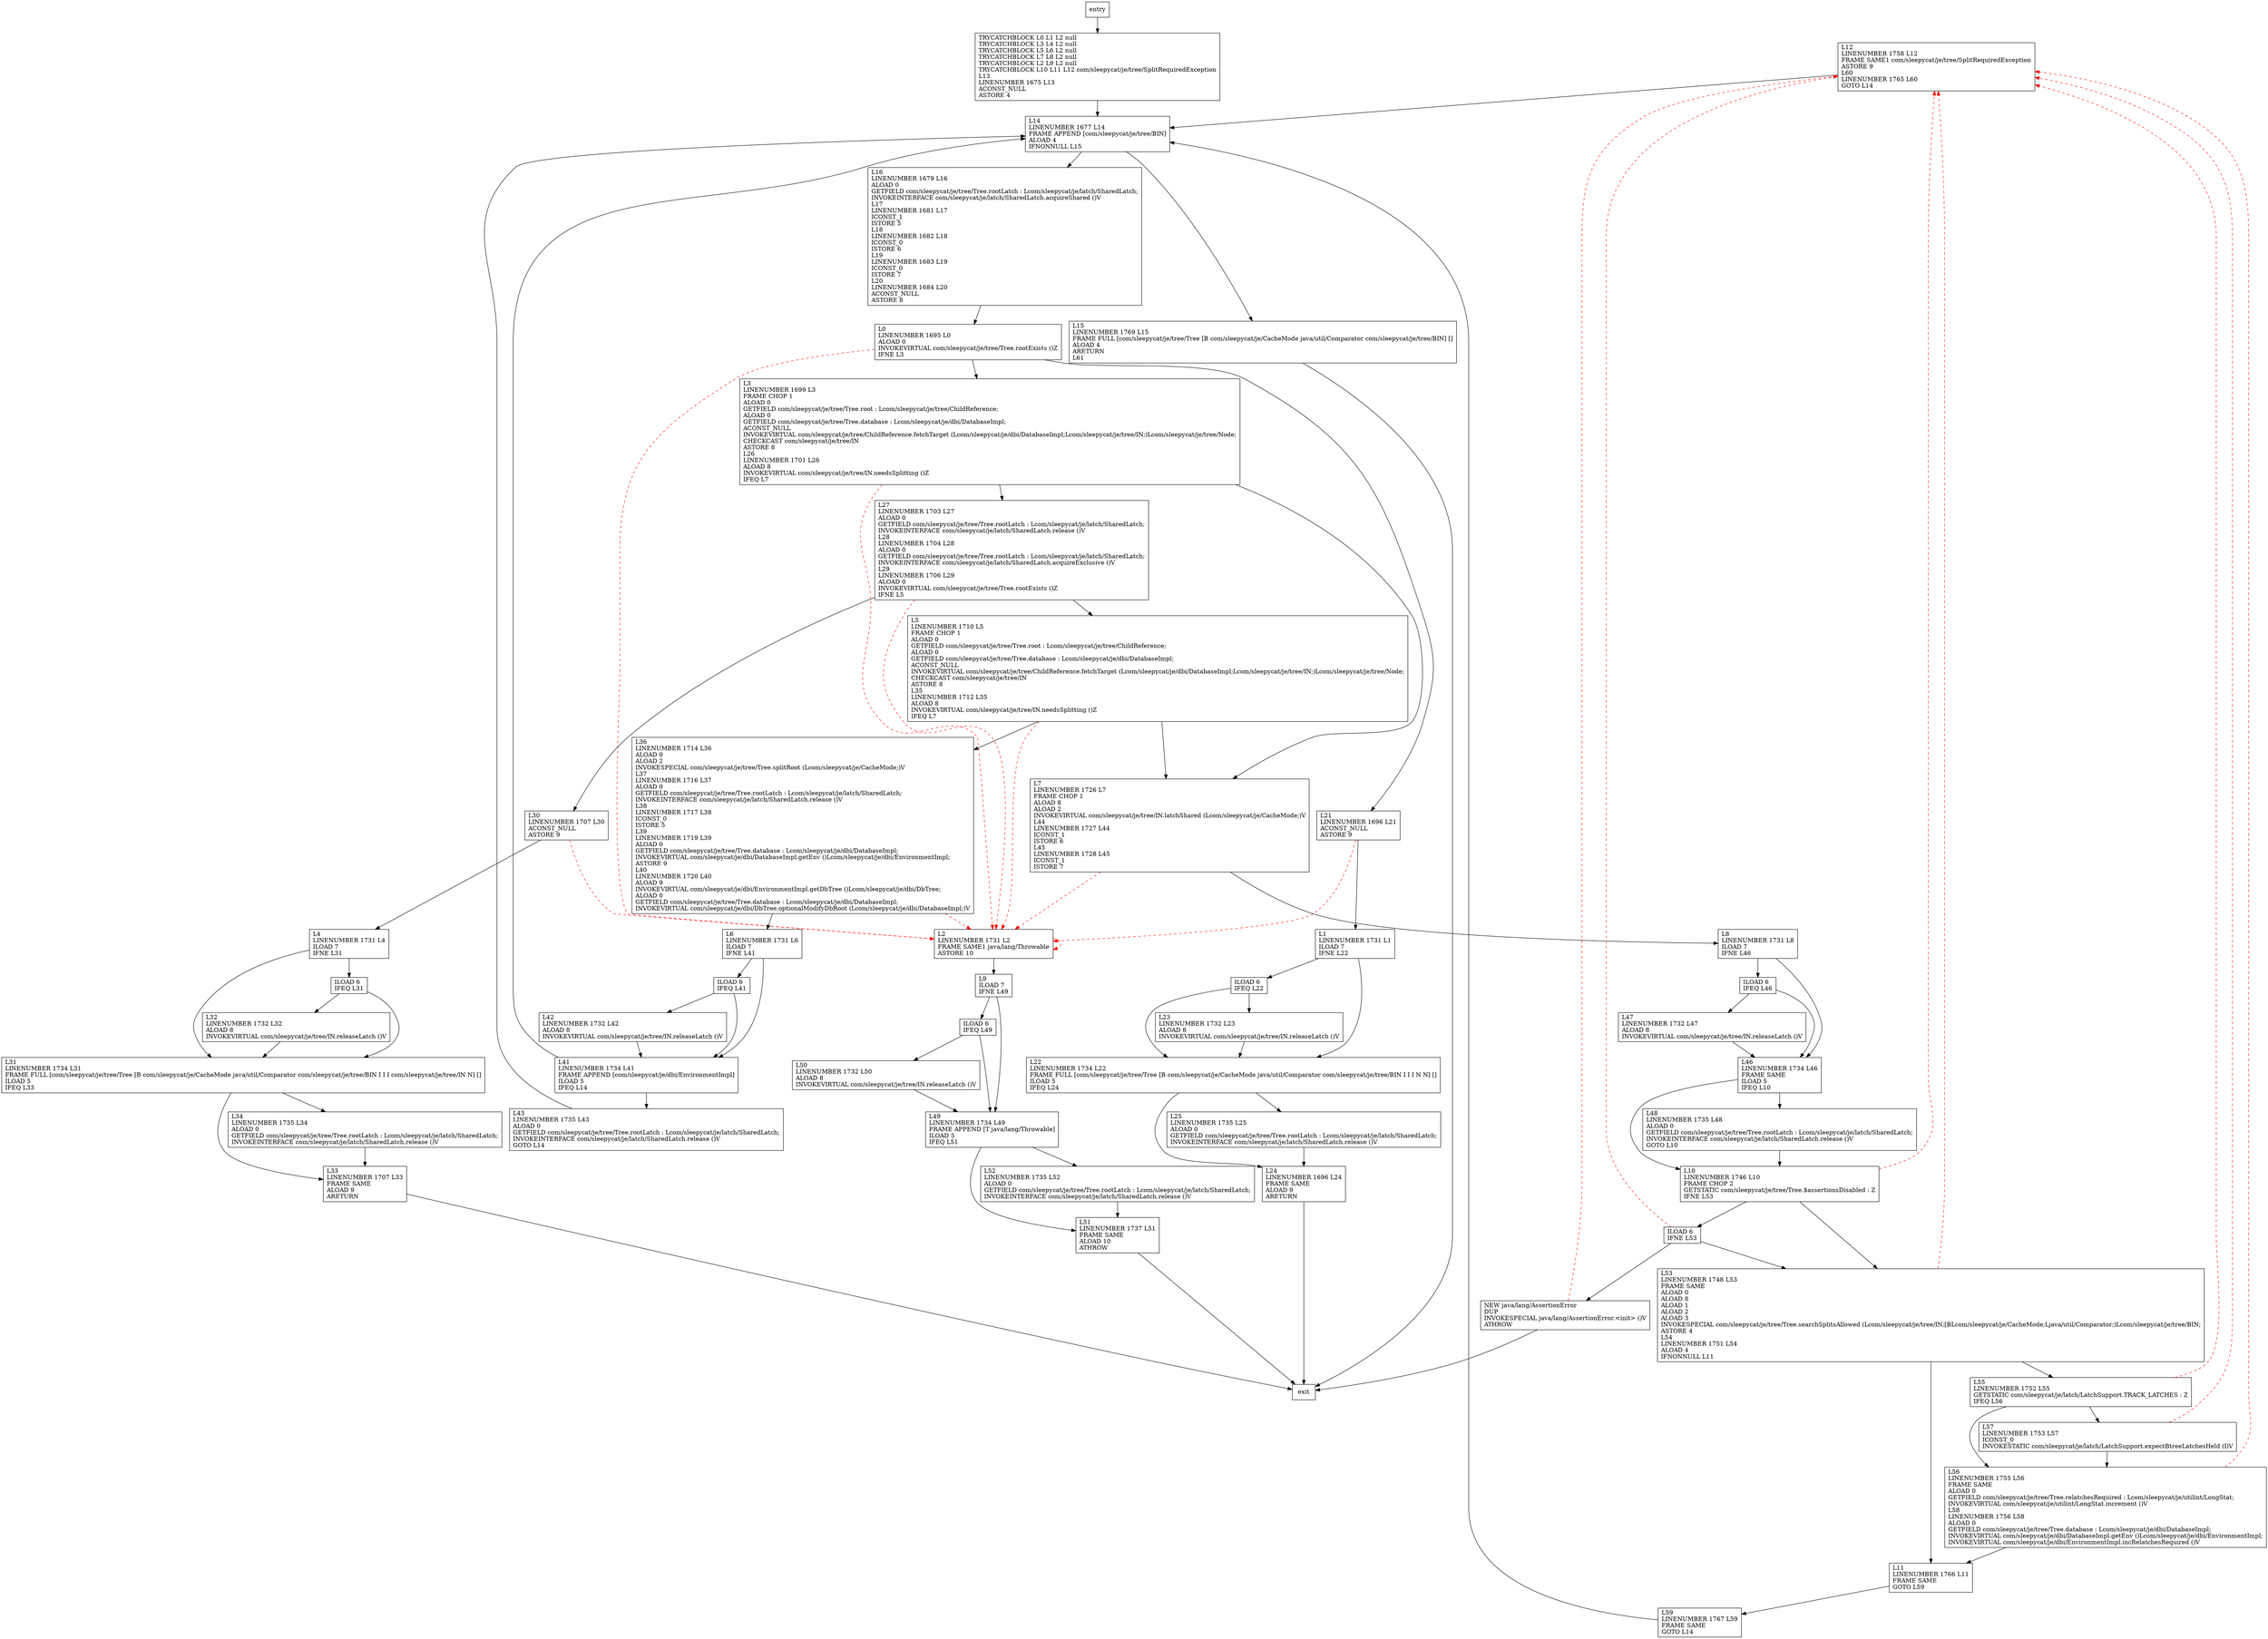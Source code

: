 digraph searchSplitsAllowed {
node [shape=record];
1407904773 [label="L12\lLINENUMBER 1758 L12\lFRAME SAME1 com/sleepycat/je/tree/SplitRequiredException\lASTORE 9\lL60\lLINENUMBER 1765 L60\lGOTO L14\l"];
1738452612 [label="L8\lLINENUMBER 1731 L8\lILOAD 7\lIFNE L46\l"];
711014026 [label="ILOAD 6\lIFEQ L49\l"];
89004873 [label="L25\lLINENUMBER 1735 L25\lALOAD 0\lGETFIELD com/sleepycat/je/tree/Tree.rootLatch : Lcom/sleepycat/je/latch/SharedLatch;\lINVOKEINTERFACE com/sleepycat/je/latch/SharedLatch.release ()V\l"];
1543250284 [label="L56\lLINENUMBER 1755 L56\lFRAME SAME\lALOAD 0\lGETFIELD com/sleepycat/je/tree/Tree.relatchesRequired : Lcom/sleepycat/je/utilint/LongStat;\lINVOKEVIRTUAL com/sleepycat/je/utilint/LongStat.increment ()V\lL58\lLINENUMBER 1756 L58\lALOAD 0\lGETFIELD com/sleepycat/je/tree/Tree.database : Lcom/sleepycat/je/dbi/DatabaseImpl;\lINVOKEVIRTUAL com/sleepycat/je/dbi/DatabaseImpl.getEnv ()Lcom/sleepycat/je/dbi/EnvironmentImpl;\lINVOKEVIRTUAL com/sleepycat/je/dbi/EnvironmentImpl.incRelatchesRequired ()V\l"];
1084090276 [label="L47\lLINENUMBER 1732 L47\lALOAD 8\lINVOKEVIRTUAL com/sleepycat/je/tree/IN.releaseLatch ()V\l"];
1730760884 [label="ILOAD 6\lIFEQ L22\l"];
1226439625 [label="L55\lLINENUMBER 1752 L55\lGETSTATIC com/sleepycat/je/latch/LatchSupport.TRACK_LATCHES : Z\lIFEQ L56\l"];
1701438948 [label="L30\lLINENUMBER 1707 L30\lACONST_NULL\lASTORE 9\l"];
637789240 [label="L16\lLINENUMBER 1679 L16\lALOAD 0\lGETFIELD com/sleepycat/je/tree/Tree.rootLatch : Lcom/sleepycat/je/latch/SharedLatch;\lINVOKEINTERFACE com/sleepycat/je/latch/SharedLatch.acquireShared ()V\lL17\lLINENUMBER 1681 L17\lICONST_1\lISTORE 5\lL18\lLINENUMBER 1682 L18\lICONST_0\lISTORE 6\lL19\lLINENUMBER 1683 L19\lICONST_0\lISTORE 7\lL20\lLINENUMBER 1684 L20\lACONST_NULL\lASTORE 8\l"];
49215573 [label="L53\lLINENUMBER 1748 L53\lFRAME SAME\lALOAD 0\lALOAD 8\lALOAD 1\lALOAD 2\lALOAD 3\lINVOKESPECIAL com/sleepycat/je/tree/Tree.searchSplitsAllowed (Lcom/sleepycat/je/tree/IN;[BLcom/sleepycat/je/CacheMode;Ljava/util/Comparator;)Lcom/sleepycat/je/tree/BIN;\lASTORE 4\lL54\lLINENUMBER 1751 L54\lALOAD 4\lIFNONNULL L11\l"];
1933941693 [label="L15\lLINENUMBER 1769 L15\lFRAME FULL [com/sleepycat/je/tree/Tree [B com/sleepycat/je/CacheMode java/util/Comparator com/sleepycat/je/tree/BIN] []\lALOAD 4\lARETURN\lL61\l"];
1588746829 [label="L22\lLINENUMBER 1734 L22\lFRAME FULL [com/sleepycat/je/tree/Tree [B com/sleepycat/je/CacheMode java/util/Comparator com/sleepycat/je/tree/BIN I I I N N] []\lILOAD 5\lIFEQ L24\l"];
979593904 [label="L7\lLINENUMBER 1726 L7\lFRAME CHOP 1\lALOAD 8\lALOAD 2\lINVOKEVIRTUAL com/sleepycat/je/tree/IN.latchShared (Lcom/sleepycat/je/CacheMode;)V\lL44\lLINENUMBER 1727 L44\lICONST_1\lISTORE 6\lL45\lLINENUMBER 1728 L45\lICONST_1\lISTORE 7\l"];
1442176265 [label="ILOAD 6\lIFEQ L41\l"];
1865796417 [label="TRYCATCHBLOCK L0 L1 L2 null\lTRYCATCHBLOCK L3 L4 L2 null\lTRYCATCHBLOCK L5 L6 L2 null\lTRYCATCHBLOCK L7 L8 L2 null\lTRYCATCHBLOCK L2 L9 L2 null\lTRYCATCHBLOCK L10 L11 L12 com/sleepycat/je/tree/SplitRequiredException\lL13\lLINENUMBER 1675 L13\lACONST_NULL\lASTORE 4\l"];
552401017 [label="L2\lLINENUMBER 1731 L2\lFRAME SAME1 java/lang/Throwable\lASTORE 10\l"];
238934162 [label="L5\lLINENUMBER 1710 L5\lFRAME CHOP 1\lALOAD 0\lGETFIELD com/sleepycat/je/tree/Tree.root : Lcom/sleepycat/je/tree/ChildReference;\lALOAD 0\lGETFIELD com/sleepycat/je/tree/Tree.database : Lcom/sleepycat/je/dbi/DatabaseImpl;\lACONST_NULL\lINVOKEVIRTUAL com/sleepycat/je/tree/ChildReference.fetchTarget (Lcom/sleepycat/je/dbi/DatabaseImpl;Lcom/sleepycat/je/tree/IN;)Lcom/sleepycat/je/tree/Node;\lCHECKCAST com/sleepycat/je/tree/IN\lASTORE 8\lL35\lLINENUMBER 1712 L35\lALOAD 8\lINVOKEVIRTUAL com/sleepycat/je/tree/IN.needsSplitting ()Z\lIFEQ L7\l"];
1610956903 [label="L10\lLINENUMBER 1746 L10\lFRAME CHOP 2\lGETSTATIC com/sleepycat/je/tree/Tree.$assertionsDisabled : Z\lIFNE L53\l"];
1116050761 [label="ILOAD 6\lIFEQ L31\l"];
1261415189 [label="L1\lLINENUMBER 1731 L1\lILOAD 7\lIFNE L22\l"];
120242349 [label="L59\lLINENUMBER 1767 L59\lFRAME SAME\lGOTO L14\l"];
865862200 [label="L34\lLINENUMBER 1735 L34\lALOAD 0\lGETFIELD com/sleepycat/je/tree/Tree.rootLatch : Lcom/sleepycat/je/latch/SharedLatch;\lINVOKEINTERFACE com/sleepycat/je/latch/SharedLatch.release ()V\l"];
1889871941 [label="L0\lLINENUMBER 1695 L0\lALOAD 0\lINVOKEVIRTUAL com/sleepycat/je/tree/Tree.rootExists ()Z\lIFNE L3\l"];
937706671 [label="L31\lLINENUMBER 1734 L31\lFRAME FULL [com/sleepycat/je/tree/Tree [B com/sleepycat/je/CacheMode java/util/Comparator com/sleepycat/je/tree/BIN I I I com/sleepycat/je/tree/IN N] []\lILOAD 5\lIFEQ L33\l"];
103520333 [label="L41\lLINENUMBER 1734 L41\lFRAME APPEND [com/sleepycat/je/dbi/EnvironmentImpl]\lILOAD 5\lIFEQ L14\l"];
1976713510 [label="ILOAD 6\lIFNE L53\l"];
1749115644 [label="L48\lLINENUMBER 1735 L48\lALOAD 0\lGETFIELD com/sleepycat/je/tree/Tree.rootLatch : Lcom/sleepycat/je/latch/SharedLatch;\lINVOKEINTERFACE com/sleepycat/je/latch/SharedLatch.release ()V\lGOTO L10\l"];
1741436793 [label="L42\lLINENUMBER 1732 L42\lALOAD 8\lINVOKEVIRTUAL com/sleepycat/je/tree/IN.releaseLatch ()V\l"];
99501221 [label="L50\lLINENUMBER 1732 L50\lALOAD 8\lINVOKEVIRTUAL com/sleepycat/je/tree/IN.releaseLatch ()V\l"];
947694475 [label="L4\lLINENUMBER 1731 L4\lILOAD 7\lIFNE L31\l"];
1216946069 [label="L36\lLINENUMBER 1714 L36\lALOAD 0\lALOAD 2\lINVOKESPECIAL com/sleepycat/je/tree/Tree.splitRoot (Lcom/sleepycat/je/CacheMode;)V\lL37\lLINENUMBER 1716 L37\lALOAD 0\lGETFIELD com/sleepycat/je/tree/Tree.rootLatch : Lcom/sleepycat/je/latch/SharedLatch;\lINVOKEINTERFACE com/sleepycat/je/latch/SharedLatch.release ()V\lL38\lLINENUMBER 1717 L38\lICONST_0\lISTORE 5\lL39\lLINENUMBER 1719 L39\lALOAD 0\lGETFIELD com/sleepycat/je/tree/Tree.database : Lcom/sleepycat/je/dbi/DatabaseImpl;\lINVOKEVIRTUAL com/sleepycat/je/dbi/DatabaseImpl.getEnv ()Lcom/sleepycat/je/dbi/EnvironmentImpl;\lASTORE 9\lL40\lLINENUMBER 1720 L40\lALOAD 9\lINVOKEVIRTUAL com/sleepycat/je/dbi/EnvironmentImpl.getDbTree ()Lcom/sleepycat/je/dbi/DbTree;\lALOAD 0\lGETFIELD com/sleepycat/je/tree/Tree.database : Lcom/sleepycat/je/dbi/DatabaseImpl;\lINVOKEVIRTUAL com/sleepycat/je/dbi/DbTree.optionalModifyDbRoot (Lcom/sleepycat/je/dbi/DatabaseImpl;)V\l"];
476020169 [label="ILOAD 6\lIFEQ L46\l"];
1631736038 [label="L3\lLINENUMBER 1699 L3\lFRAME CHOP 1\lALOAD 0\lGETFIELD com/sleepycat/je/tree/Tree.root : Lcom/sleepycat/je/tree/ChildReference;\lALOAD 0\lGETFIELD com/sleepycat/je/tree/Tree.database : Lcom/sleepycat/je/dbi/DatabaseImpl;\lACONST_NULL\lINVOKEVIRTUAL com/sleepycat/je/tree/ChildReference.fetchTarget (Lcom/sleepycat/je/dbi/DatabaseImpl;Lcom/sleepycat/je/tree/IN;)Lcom/sleepycat/je/tree/Node;\lCHECKCAST com/sleepycat/je/tree/IN\lASTORE 8\lL26\lLINENUMBER 1701 L26\lALOAD 8\lINVOKEVIRTUAL com/sleepycat/je/tree/IN.needsSplitting ()Z\lIFEQ L7\l"];
1725661286 [label="L51\lLINENUMBER 1737 L51\lFRAME SAME\lALOAD 10\lATHROW\l"];
1740241314 [label="L43\lLINENUMBER 1735 L43\lALOAD 0\lGETFIELD com/sleepycat/je/tree/Tree.rootLatch : Lcom/sleepycat/je/latch/SharedLatch;\lINVOKEINTERFACE com/sleepycat/je/latch/SharedLatch.release ()V\lGOTO L14\l"];
435196455 [label="L32\lLINENUMBER 1732 L32\lALOAD 8\lINVOKEVIRTUAL com/sleepycat/je/tree/IN.releaseLatch ()V\l"];
1453651998 [label="L52\lLINENUMBER 1735 L52\lALOAD 0\lGETFIELD com/sleepycat/je/tree/Tree.rootLatch : Lcom/sleepycat/je/latch/SharedLatch;\lINVOKEINTERFACE com/sleepycat/je/latch/SharedLatch.release ()V\l"];
684675604 [label="L24\lLINENUMBER 1696 L24\lFRAME SAME\lALOAD 9\lARETURN\l"];
1230358044 [label="L6\lLINENUMBER 1731 L6\lILOAD 7\lIFNE L41\l"];
650701272 [label="L33\lLINENUMBER 1707 L33\lFRAME SAME\lALOAD 9\lARETURN\l"];
2009844500 [label="L21\lLINENUMBER 1696 L21\lACONST_NULL\lASTORE 9\l"];
782588093 [label="L57\lLINENUMBER 1753 L57\lICONST_0\lINVOKESTATIC com/sleepycat/je/latch/LatchSupport.expectBtreeLatchesHeld (I)V\l"];
1817151406 [label="L14\lLINENUMBER 1677 L14\lFRAME APPEND [com/sleepycat/je/tree/BIN]\lALOAD 4\lIFNONNULL L15\l"];
1231182239 [label="L27\lLINENUMBER 1703 L27\lALOAD 0\lGETFIELD com/sleepycat/je/tree/Tree.rootLatch : Lcom/sleepycat/je/latch/SharedLatch;\lINVOKEINTERFACE com/sleepycat/je/latch/SharedLatch.release ()V\lL28\lLINENUMBER 1704 L28\lALOAD 0\lGETFIELD com/sleepycat/je/tree/Tree.rootLatch : Lcom/sleepycat/je/latch/SharedLatch;\lINVOKEINTERFACE com/sleepycat/je/latch/SharedLatch.acquireExclusive ()V\lL29\lLINENUMBER 1706 L29\lALOAD 0\lINVOKEVIRTUAL com/sleepycat/je/tree/Tree.rootExists ()Z\lIFNE L5\l"];
32877141 [label="L23\lLINENUMBER 1732 L23\lALOAD 8\lINVOKEVIRTUAL com/sleepycat/je/tree/IN.releaseLatch ()V\l"];
1189902335 [label="L46\lLINENUMBER 1734 L46\lFRAME SAME\lILOAD 5\lIFEQ L10\l"];
261614344 [label="L49\lLINENUMBER 1734 L49\lFRAME APPEND [T java/lang/Throwable]\lILOAD 5\lIFEQ L51\l"];
940347614 [label="NEW java/lang/AssertionError\lDUP\lINVOKESPECIAL java/lang/AssertionError.\<init\> ()V\lATHROW\l"];
126292909 [label="L9\lILOAD 7\lIFNE L49\l"];
1100124221 [label="L11\lLINENUMBER 1766 L11\lFRAME SAME\lGOTO L59\l"];
entry;
exit;
1407904773 -> 1817151406
1738452612 -> 1189902335
1738452612 -> 476020169
711014026 -> 261614344
711014026 -> 99501221
89004873 -> 684675604
1543250284 -> 1407904773 [style=dashed, color=red]
1543250284 -> 1100124221
1084090276 -> 1189902335
1730760884 -> 1588746829
1730760884 -> 32877141
1226439625 -> 1407904773 [style=dashed, color=red]
1226439625 -> 782588093
1226439625 -> 1543250284
1701438948 -> 552401017 [style=dashed, color=red]
1701438948 -> 947694475
637789240 -> 1889871941
49215573 -> 1407904773 [style=dashed, color=red]
49215573 -> 1226439625
49215573 -> 1100124221
1933941693 -> exit
1588746829 -> 684675604
1588746829 -> 89004873
979593904 -> 1738452612
979593904 -> 552401017 [style=dashed, color=red]
1442176265 -> 103520333
1442176265 -> 1741436793
1865796417 -> 1817151406
552401017 -> 552401017 [style=dashed, color=red]
552401017 -> 126292909
238934162 -> 979593904
238934162 -> 552401017 [style=dashed, color=red]
238934162 -> 1216946069
1610956903 -> 1976713510
1610956903 -> 1407904773 [style=dashed, color=red]
1610956903 -> 49215573
1116050761 -> 937706671
1116050761 -> 435196455
entry -> 1865796417
1261415189 -> 1588746829
1261415189 -> 1730760884
120242349 -> 1817151406
865862200 -> 650701272
1889871941 -> 1631736038
1889871941 -> 2009844500
1889871941 -> 552401017 [style=dashed, color=red]
937706671 -> 865862200
937706671 -> 650701272
103520333 -> 1740241314
103520333 -> 1817151406
1976713510 -> 1407904773 [style=dashed, color=red]
1976713510 -> 940347614
1976713510 -> 49215573
1749115644 -> 1610956903
1741436793 -> 103520333
99501221 -> 261614344
947694475 -> 1116050761
947694475 -> 937706671
1216946069 -> 1230358044
1216946069 -> 552401017 [style=dashed, color=red]
476020169 -> 1189902335
476020169 -> 1084090276
1631736038 -> 979593904
1631736038 -> 552401017 [style=dashed, color=red]
1631736038 -> 1231182239
1725661286 -> exit
1740241314 -> 1817151406
435196455 -> 937706671
1453651998 -> 1725661286
684675604 -> exit
1230358044 -> 103520333
1230358044 -> 1442176265
650701272 -> exit
2009844500 -> 1261415189
2009844500 -> 552401017 [style=dashed, color=red]
782588093 -> 1407904773 [style=dashed, color=red]
782588093 -> 1543250284
1817151406 -> 637789240
1817151406 -> 1933941693
1231182239 -> 1701438948
1231182239 -> 238934162
1231182239 -> 552401017 [style=dashed, color=red]
32877141 -> 1588746829
1189902335 -> 1749115644
1189902335 -> 1610956903
261614344 -> 1725661286
261614344 -> 1453651998
940347614 -> exit
940347614 -> 1407904773 [style=dashed, color=red]
126292909 -> 261614344
126292909 -> 711014026
1100124221 -> 120242349
}
